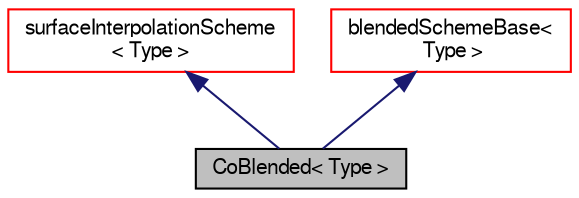 digraph "CoBlended&lt; Type &gt;"
{
  bgcolor="transparent";
  edge [fontname="FreeSans",fontsize="10",labelfontname="FreeSans",labelfontsize="10"];
  node [fontname="FreeSans",fontsize="10",shape=record];
  Node5 [label="CoBlended\< Type \>",height=0.2,width=0.4,color="black", fillcolor="grey75", style="filled", fontcolor="black"];
  Node6 -> Node5 [dir="back",color="midnightblue",fontsize="10",style="solid",fontname="FreeSans"];
  Node6 [label="surfaceInterpolationScheme\l\< Type \>",height=0.2,width=0.4,color="red",URL="$a23278.html",tooltip="Abstract base class for surface interpolation schemes. "];
  Node8 -> Node5 [dir="back",color="midnightblue",fontsize="10",style="solid",fontname="FreeSans"];
  Node8 [label="blendedSchemeBase\<\l Type \>",height=0.2,width=0.4,color="red",URL="$a22962.html",tooltip="Base class for blended schemes to provide access to the blending factor surface field. "];
}
